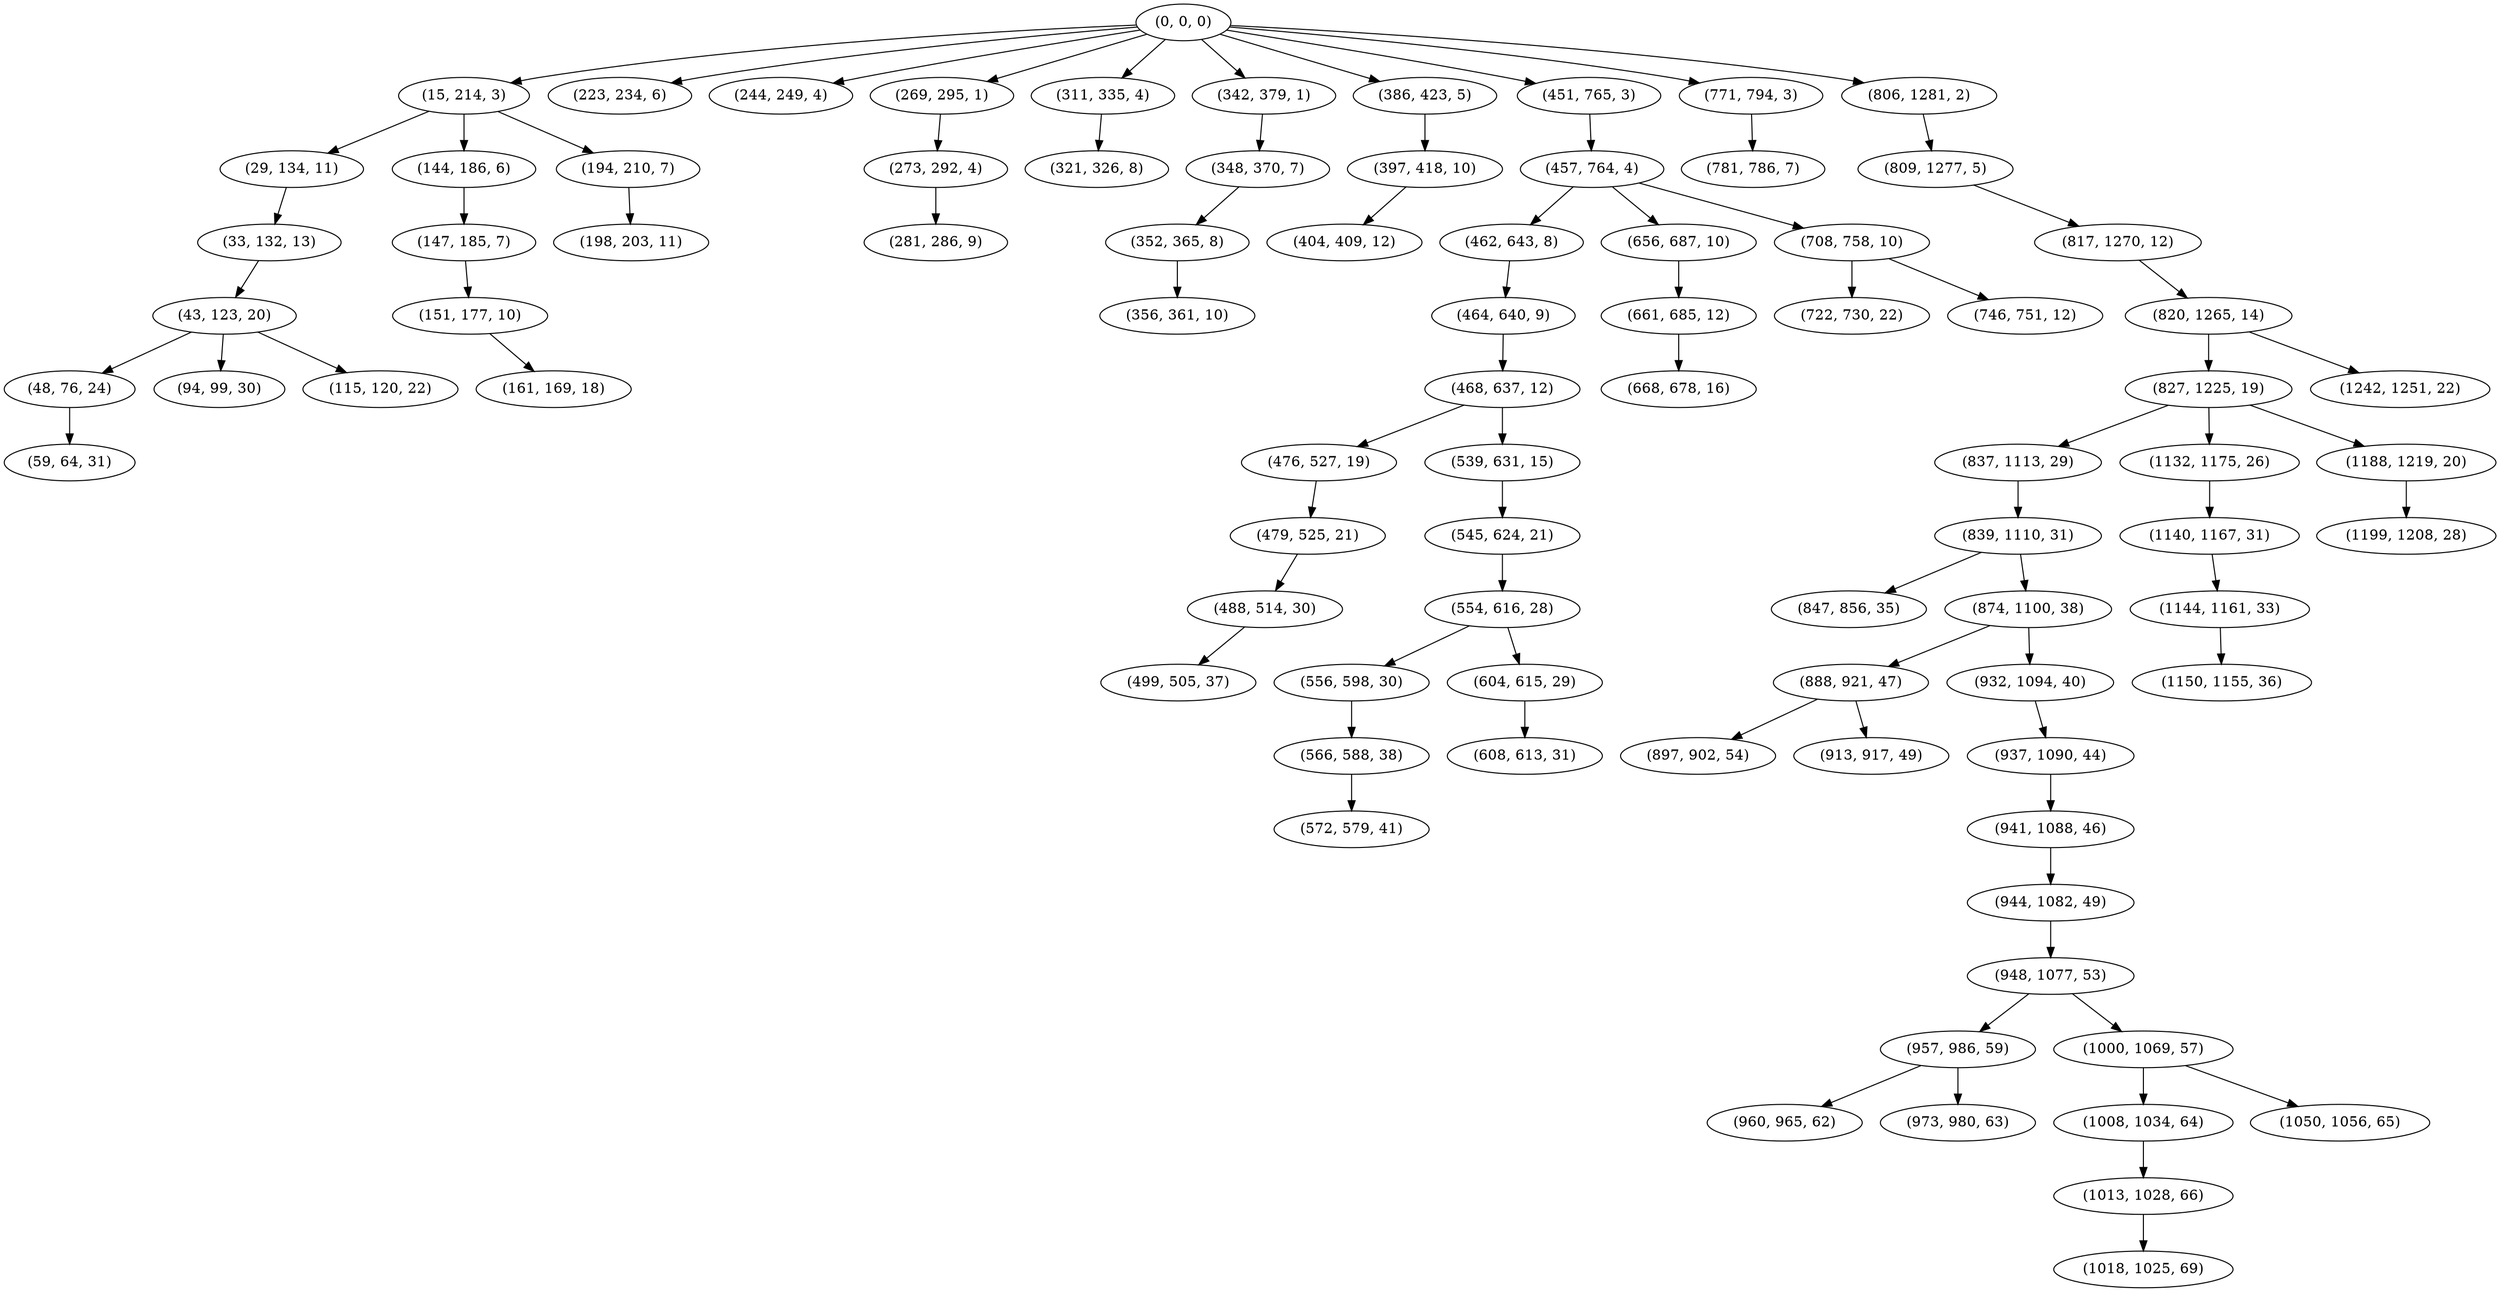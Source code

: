 digraph tree {
    "(0, 0, 0)";
    "(15, 214, 3)";
    "(29, 134, 11)";
    "(33, 132, 13)";
    "(43, 123, 20)";
    "(48, 76, 24)";
    "(59, 64, 31)";
    "(94, 99, 30)";
    "(115, 120, 22)";
    "(144, 186, 6)";
    "(147, 185, 7)";
    "(151, 177, 10)";
    "(161, 169, 18)";
    "(194, 210, 7)";
    "(198, 203, 11)";
    "(223, 234, 6)";
    "(244, 249, 4)";
    "(269, 295, 1)";
    "(273, 292, 4)";
    "(281, 286, 9)";
    "(311, 335, 4)";
    "(321, 326, 8)";
    "(342, 379, 1)";
    "(348, 370, 7)";
    "(352, 365, 8)";
    "(356, 361, 10)";
    "(386, 423, 5)";
    "(397, 418, 10)";
    "(404, 409, 12)";
    "(451, 765, 3)";
    "(457, 764, 4)";
    "(462, 643, 8)";
    "(464, 640, 9)";
    "(468, 637, 12)";
    "(476, 527, 19)";
    "(479, 525, 21)";
    "(488, 514, 30)";
    "(499, 505, 37)";
    "(539, 631, 15)";
    "(545, 624, 21)";
    "(554, 616, 28)";
    "(556, 598, 30)";
    "(566, 588, 38)";
    "(572, 579, 41)";
    "(604, 615, 29)";
    "(608, 613, 31)";
    "(656, 687, 10)";
    "(661, 685, 12)";
    "(668, 678, 16)";
    "(708, 758, 10)";
    "(722, 730, 22)";
    "(746, 751, 12)";
    "(771, 794, 3)";
    "(781, 786, 7)";
    "(806, 1281, 2)";
    "(809, 1277, 5)";
    "(817, 1270, 12)";
    "(820, 1265, 14)";
    "(827, 1225, 19)";
    "(837, 1113, 29)";
    "(839, 1110, 31)";
    "(847, 856, 35)";
    "(874, 1100, 38)";
    "(888, 921, 47)";
    "(897, 902, 54)";
    "(913, 917, 49)";
    "(932, 1094, 40)";
    "(937, 1090, 44)";
    "(941, 1088, 46)";
    "(944, 1082, 49)";
    "(948, 1077, 53)";
    "(957, 986, 59)";
    "(960, 965, 62)";
    "(973, 980, 63)";
    "(1000, 1069, 57)";
    "(1008, 1034, 64)";
    "(1013, 1028, 66)";
    "(1018, 1025, 69)";
    "(1050, 1056, 65)";
    "(1132, 1175, 26)";
    "(1140, 1167, 31)";
    "(1144, 1161, 33)";
    "(1150, 1155, 36)";
    "(1188, 1219, 20)";
    "(1199, 1208, 28)";
    "(1242, 1251, 22)";
    "(0, 0, 0)" -> "(15, 214, 3)";
    "(0, 0, 0)" -> "(223, 234, 6)";
    "(0, 0, 0)" -> "(244, 249, 4)";
    "(0, 0, 0)" -> "(269, 295, 1)";
    "(0, 0, 0)" -> "(311, 335, 4)";
    "(0, 0, 0)" -> "(342, 379, 1)";
    "(0, 0, 0)" -> "(386, 423, 5)";
    "(0, 0, 0)" -> "(451, 765, 3)";
    "(0, 0, 0)" -> "(771, 794, 3)";
    "(0, 0, 0)" -> "(806, 1281, 2)";
    "(15, 214, 3)" -> "(29, 134, 11)";
    "(15, 214, 3)" -> "(144, 186, 6)";
    "(15, 214, 3)" -> "(194, 210, 7)";
    "(29, 134, 11)" -> "(33, 132, 13)";
    "(33, 132, 13)" -> "(43, 123, 20)";
    "(43, 123, 20)" -> "(48, 76, 24)";
    "(43, 123, 20)" -> "(94, 99, 30)";
    "(43, 123, 20)" -> "(115, 120, 22)";
    "(48, 76, 24)" -> "(59, 64, 31)";
    "(144, 186, 6)" -> "(147, 185, 7)";
    "(147, 185, 7)" -> "(151, 177, 10)";
    "(151, 177, 10)" -> "(161, 169, 18)";
    "(194, 210, 7)" -> "(198, 203, 11)";
    "(269, 295, 1)" -> "(273, 292, 4)";
    "(273, 292, 4)" -> "(281, 286, 9)";
    "(311, 335, 4)" -> "(321, 326, 8)";
    "(342, 379, 1)" -> "(348, 370, 7)";
    "(348, 370, 7)" -> "(352, 365, 8)";
    "(352, 365, 8)" -> "(356, 361, 10)";
    "(386, 423, 5)" -> "(397, 418, 10)";
    "(397, 418, 10)" -> "(404, 409, 12)";
    "(451, 765, 3)" -> "(457, 764, 4)";
    "(457, 764, 4)" -> "(462, 643, 8)";
    "(457, 764, 4)" -> "(656, 687, 10)";
    "(457, 764, 4)" -> "(708, 758, 10)";
    "(462, 643, 8)" -> "(464, 640, 9)";
    "(464, 640, 9)" -> "(468, 637, 12)";
    "(468, 637, 12)" -> "(476, 527, 19)";
    "(468, 637, 12)" -> "(539, 631, 15)";
    "(476, 527, 19)" -> "(479, 525, 21)";
    "(479, 525, 21)" -> "(488, 514, 30)";
    "(488, 514, 30)" -> "(499, 505, 37)";
    "(539, 631, 15)" -> "(545, 624, 21)";
    "(545, 624, 21)" -> "(554, 616, 28)";
    "(554, 616, 28)" -> "(556, 598, 30)";
    "(554, 616, 28)" -> "(604, 615, 29)";
    "(556, 598, 30)" -> "(566, 588, 38)";
    "(566, 588, 38)" -> "(572, 579, 41)";
    "(604, 615, 29)" -> "(608, 613, 31)";
    "(656, 687, 10)" -> "(661, 685, 12)";
    "(661, 685, 12)" -> "(668, 678, 16)";
    "(708, 758, 10)" -> "(722, 730, 22)";
    "(708, 758, 10)" -> "(746, 751, 12)";
    "(771, 794, 3)" -> "(781, 786, 7)";
    "(806, 1281, 2)" -> "(809, 1277, 5)";
    "(809, 1277, 5)" -> "(817, 1270, 12)";
    "(817, 1270, 12)" -> "(820, 1265, 14)";
    "(820, 1265, 14)" -> "(827, 1225, 19)";
    "(820, 1265, 14)" -> "(1242, 1251, 22)";
    "(827, 1225, 19)" -> "(837, 1113, 29)";
    "(827, 1225, 19)" -> "(1132, 1175, 26)";
    "(827, 1225, 19)" -> "(1188, 1219, 20)";
    "(837, 1113, 29)" -> "(839, 1110, 31)";
    "(839, 1110, 31)" -> "(847, 856, 35)";
    "(839, 1110, 31)" -> "(874, 1100, 38)";
    "(874, 1100, 38)" -> "(888, 921, 47)";
    "(874, 1100, 38)" -> "(932, 1094, 40)";
    "(888, 921, 47)" -> "(897, 902, 54)";
    "(888, 921, 47)" -> "(913, 917, 49)";
    "(932, 1094, 40)" -> "(937, 1090, 44)";
    "(937, 1090, 44)" -> "(941, 1088, 46)";
    "(941, 1088, 46)" -> "(944, 1082, 49)";
    "(944, 1082, 49)" -> "(948, 1077, 53)";
    "(948, 1077, 53)" -> "(957, 986, 59)";
    "(948, 1077, 53)" -> "(1000, 1069, 57)";
    "(957, 986, 59)" -> "(960, 965, 62)";
    "(957, 986, 59)" -> "(973, 980, 63)";
    "(1000, 1069, 57)" -> "(1008, 1034, 64)";
    "(1000, 1069, 57)" -> "(1050, 1056, 65)";
    "(1008, 1034, 64)" -> "(1013, 1028, 66)";
    "(1013, 1028, 66)" -> "(1018, 1025, 69)";
    "(1132, 1175, 26)" -> "(1140, 1167, 31)";
    "(1140, 1167, 31)" -> "(1144, 1161, 33)";
    "(1144, 1161, 33)" -> "(1150, 1155, 36)";
    "(1188, 1219, 20)" -> "(1199, 1208, 28)";
}
